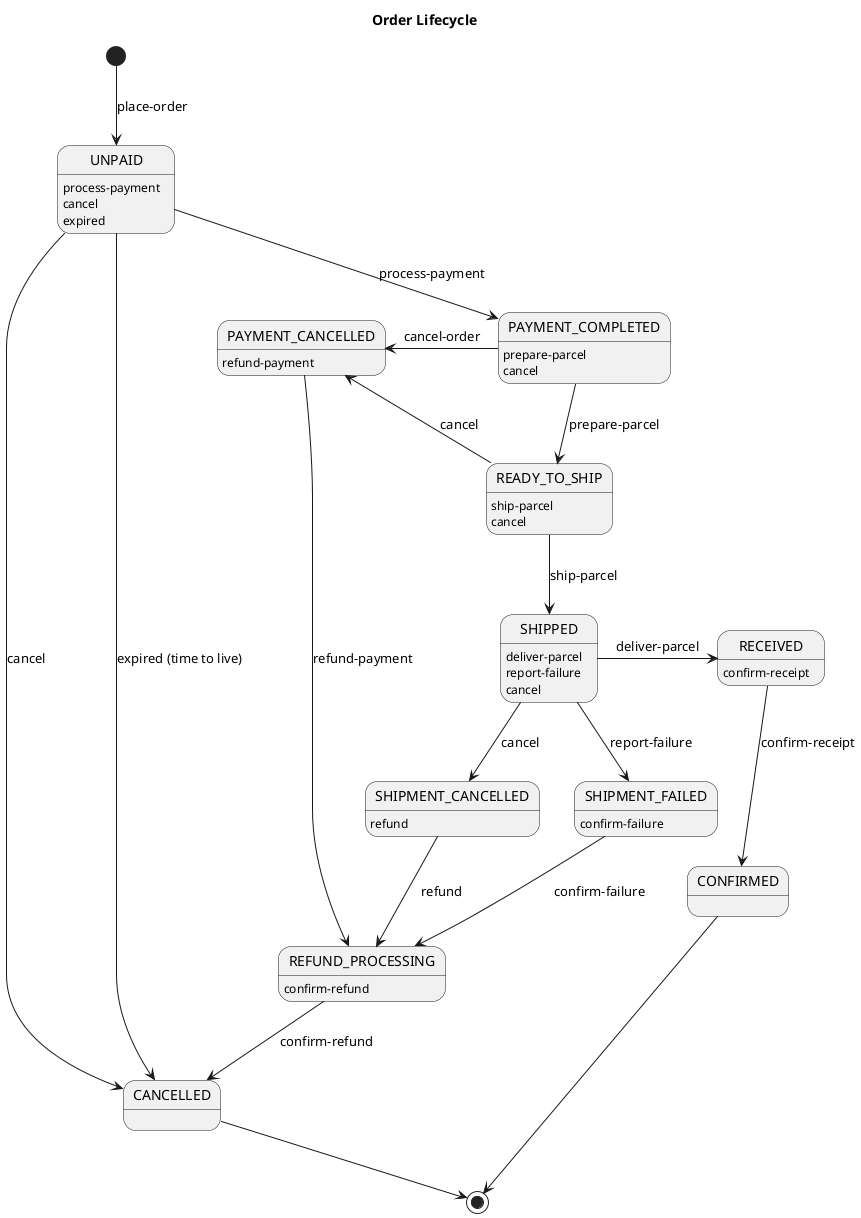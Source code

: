 @startuml Order Lifecycle
title Order Lifecycle
[*] --> UNPAID : place-order
UNPAID --> PAYMENT_COMPLETED: process-payment
UNPAID -right-> CANCELLED: cancel
UNPAID -right-> CANCELLED: expired (time to live)
PAYMENT_COMPLETED --> READY_TO_SHIP: prepare-parcel
PAYMENT_COMPLETED -left-> PAYMENT_CANCELLED: cancel-order
PAYMENT_CANCELLED --> REFUND_PROCESSING: refund-payment
REFUND_PROCESSING --> CANCELLED: confirm-refund

READY_TO_SHIP --> SHIPPED: ship-parcel
READY_TO_SHIP --> PAYMENT_CANCELLED: cancel
SHIPPED --> SHIPMENT_CANCELLED: cancel
SHIPPED --> SHIPMENT_FAILED: report-failure
SHIPMENT_FAILED --> REFUND_PROCESSING: confirm-failure
SHIPMENT_CANCELLED --> REFUND_PROCESSING: refund
SHIPPED -right-> RECEIVED: deliver-parcel
RECEIVED -down-> CONFIRMED: confirm-receipt
CONFIRMED --> [*]
CANCELLED --> [*]

UNPAID: process-payment
UNPAID: cancel
UNPAID: expired
PAYMENT_COMPLETED: prepare-parcel
PAYMENT_COMPLETED: cancel
PAYMENT_CANCELLED: refund-payment
REFUND_PROCESSING: confirm-refund
READY_TO_SHIP: ship-parcel
READY_TO_SHIP: cancel
SHIPPED: deliver-parcel
SHIPPED: report-failure
SHIPPED: cancel
SHIPMENT_FAILED: confirm-failure
SHIPMENT_CANCELLED: refund
RECEIVED: confirm-receipt

@enduml

